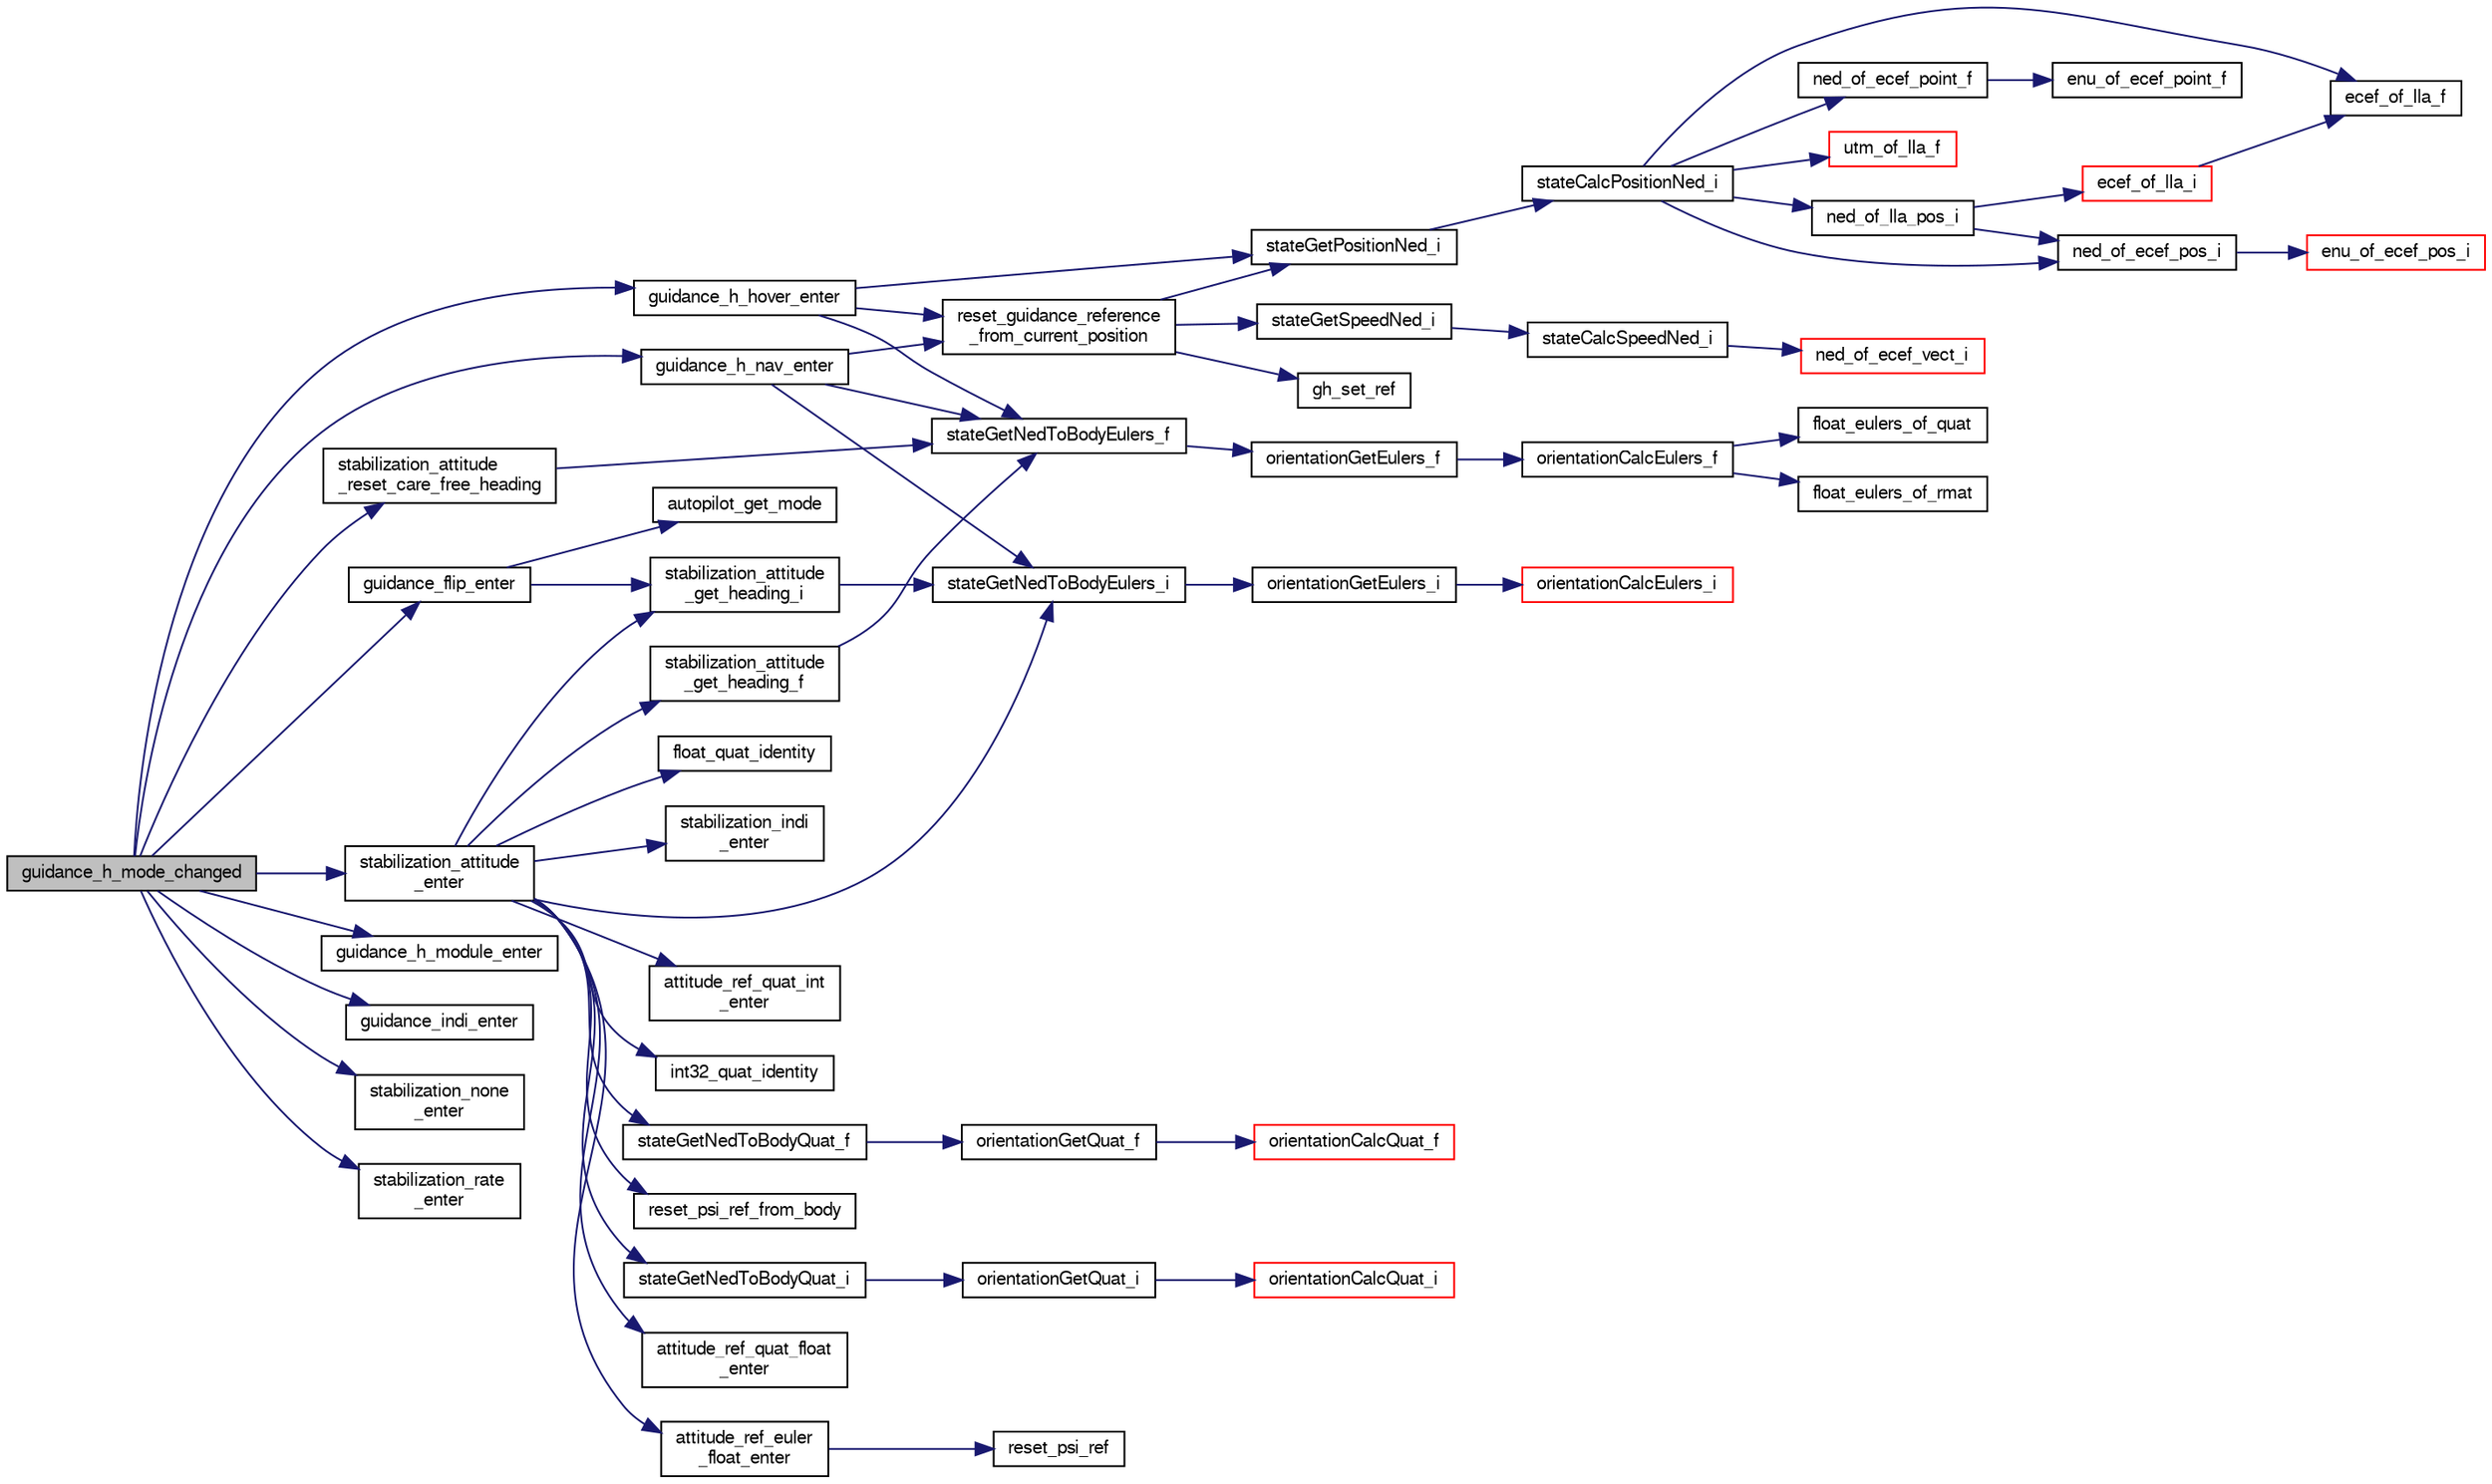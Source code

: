 digraph "guidance_h_mode_changed"
{
  edge [fontname="FreeSans",fontsize="10",labelfontname="FreeSans",labelfontsize="10"];
  node [fontname="FreeSans",fontsize="10",shape=record];
  rankdir="LR";
  Node1 [label="guidance_h_mode_changed",height=0.2,width=0.4,color="black", fillcolor="grey75", style="filled", fontcolor="black"];
  Node1 -> Node2 [color="midnightblue",fontsize="10",style="solid",fontname="FreeSans"];
  Node2 [label="guidance_flip_enter",height=0.2,width=0.4,color="black", fillcolor="white", style="filled",URL="$guidance__flip_8c.html#a896a483b1034357b2911e72d625ff8fd"];
  Node2 -> Node3 [color="midnightblue",fontsize="10",style="solid",fontname="FreeSans"];
  Node3 [label="stabilization_attitude\l_get_heading_i",height=0.2,width=0.4,color="black", fillcolor="white", style="filled",URL="$stabilization__attitude__rc__setpoint_8c.html#a1270210b635f040b5bdd7d974f29c71f"];
  Node3 -> Node4 [color="midnightblue",fontsize="10",style="solid",fontname="FreeSans"];
  Node4 [label="stateGetNedToBodyEulers_i",height=0.2,width=0.4,color="black", fillcolor="white", style="filled",URL="$group__state__attitude.html#ga5ae8778366c1fad669189cb2def40792",tooltip="Get vehicle body attitude euler angles (int). "];
  Node4 -> Node5 [color="midnightblue",fontsize="10",style="solid",fontname="FreeSans"];
  Node5 [label="orientationGetEulers_i",height=0.2,width=0.4,color="black", fillcolor="white", style="filled",URL="$group__math__orientation__representation.html#gae05f220bbbdaafcbe11bc2d1fb622f39",tooltip="Get vehicle body attitude euler angles (int). "];
  Node5 -> Node6 [color="midnightblue",fontsize="10",style="solid",fontname="FreeSans"];
  Node6 [label="orientationCalcEulers_i",height=0.2,width=0.4,color="red", fillcolor="white", style="filled",URL="$group__math__orientation__representation.html#gaa07c68d2ea52188413c8c90ce48b73c8"];
  Node2 -> Node7 [color="midnightblue",fontsize="10",style="solid",fontname="FreeSans"];
  Node7 [label="autopilot_get_mode",height=0.2,width=0.4,color="black", fillcolor="white", style="filled",URL="$autopilot_8c.html#a23af2ac2d4bcb9b71c869a409de61cc4",tooltip="get autopilot mode "];
  Node1 -> Node8 [color="midnightblue",fontsize="10",style="solid",fontname="FreeSans"];
  Node8 [label="guidance_h_hover_enter",height=0.2,width=0.4,color="black", fillcolor="white", style="filled",URL="$rotorcraft_2guidance_2guidance__h_8c.html#a32c1c61b5aa933b712fd75a1a9bdc162"];
  Node8 -> Node9 [color="midnightblue",fontsize="10",style="solid",fontname="FreeSans"];
  Node9 [label="reset_guidance_reference\l_from_current_position",height=0.2,width=0.4,color="black", fillcolor="white", style="filled",URL="$rotorcraft_2guidance_2guidance__h_8c.html#ad9bd6447dd5cea00192adfbbf5a30cd5"];
  Node9 -> Node10 [color="midnightblue",fontsize="10",style="solid",fontname="FreeSans"];
  Node10 [label="gh_set_ref",height=0.2,width=0.4,color="black", fillcolor="white", style="filled",URL="$guidance__h__ref_8c.html#a6aa584c95b0d6b7f797ae073069a78f0"];
  Node9 -> Node11 [color="midnightblue",fontsize="10",style="solid",fontname="FreeSans"];
  Node11 [label="stateGetPositionNed_i",height=0.2,width=0.4,color="black", fillcolor="white", style="filled",URL="$group__state__position.html#gaf9a3b3ed4f6a011ae65d49d78bf4aa25",tooltip="Get position in local NED coordinates (int). "];
  Node11 -> Node12 [color="midnightblue",fontsize="10",style="solid",fontname="FreeSans"];
  Node12 [label="stateCalcPositionNed_i",height=0.2,width=0.4,color="black", fillcolor="white", style="filled",URL="$group__state__position.html#gac60dff329c00697fc9fcc459406293c9"];
  Node12 -> Node13 [color="midnightblue",fontsize="10",style="solid",fontname="FreeSans"];
  Node13 [label="ned_of_ecef_pos_i",height=0.2,width=0.4,color="black", fillcolor="white", style="filled",URL="$group__math__geodetic__int.html#ga55c109fccf11d3699553122869dfd38b",tooltip="Convert a ECEF position to local NED. "];
  Node13 -> Node14 [color="midnightblue",fontsize="10",style="solid",fontname="FreeSans"];
  Node14 [label="enu_of_ecef_pos_i",height=0.2,width=0.4,color="red", fillcolor="white", style="filled",URL="$group__math__geodetic__int.html#ga710a45725431766f0a003ba93cb58a11",tooltip="Convert a ECEF position to local ENU. "];
  Node12 -> Node15 [color="midnightblue",fontsize="10",style="solid",fontname="FreeSans"];
  Node15 [label="ned_of_ecef_point_f",height=0.2,width=0.4,color="black", fillcolor="white", style="filled",URL="$pprz__geodetic__float_8c.html#a3045a5a383aa4ebf5b8a9763773b9b6d"];
  Node15 -> Node16 [color="midnightblue",fontsize="10",style="solid",fontname="FreeSans"];
  Node16 [label="enu_of_ecef_point_f",height=0.2,width=0.4,color="black", fillcolor="white", style="filled",URL="$pprz__geodetic__float_8c.html#a2a82ebdce90a3e41d54f72c5e787fcd0"];
  Node12 -> Node17 [color="midnightblue",fontsize="10",style="solid",fontname="FreeSans"];
  Node17 [label="ecef_of_lla_f",height=0.2,width=0.4,color="black", fillcolor="white", style="filled",URL="$pprz__geodetic__float_8c.html#a65bc5ba8b61d014ca659035759cc001c"];
  Node12 -> Node18 [color="midnightblue",fontsize="10",style="solid",fontname="FreeSans"];
  Node18 [label="ned_of_lla_pos_i",height=0.2,width=0.4,color="black", fillcolor="white", style="filled",URL="$group__math__geodetic__int.html#ga196c47e1d20669076a358d0f4317e093",tooltip="Convert a point from LLA to local NED. "];
  Node18 -> Node19 [color="midnightblue",fontsize="10",style="solid",fontname="FreeSans"];
  Node19 [label="ecef_of_lla_i",height=0.2,width=0.4,color="red", fillcolor="white", style="filled",URL="$group__math__geodetic__int.html#ga386f7bf340618bf1454ca2a3b5086100",tooltip="Convert a LLA to ECEF. "];
  Node19 -> Node17 [color="midnightblue",fontsize="10",style="solid",fontname="FreeSans"];
  Node18 -> Node13 [color="midnightblue",fontsize="10",style="solid",fontname="FreeSans"];
  Node12 -> Node20 [color="midnightblue",fontsize="10",style="solid",fontname="FreeSans"];
  Node20 [label="utm_of_lla_f",height=0.2,width=0.4,color="red", fillcolor="white", style="filled",URL="$pprz__geodetic__float_8c.html#af99d4775df518f30b741b49c26eceedd"];
  Node9 -> Node21 [color="midnightblue",fontsize="10",style="solid",fontname="FreeSans"];
  Node21 [label="stateGetSpeedNed_i",height=0.2,width=0.4,color="black", fillcolor="white", style="filled",URL="$group__state__velocity.html#gaed641b0c36e2ad2407a97be88ec2506c",tooltip="Get ground speed in local NED coordinates (int). "];
  Node21 -> Node22 [color="midnightblue",fontsize="10",style="solid",fontname="FreeSans"];
  Node22 [label="stateCalcSpeedNed_i",height=0.2,width=0.4,color="black", fillcolor="white", style="filled",URL="$group__state__velocity.html#gaefc74e9c1a2033ec07959a2fde629bd5"];
  Node22 -> Node23 [color="midnightblue",fontsize="10",style="solid",fontname="FreeSans"];
  Node23 [label="ned_of_ecef_vect_i",height=0.2,width=0.4,color="red", fillcolor="white", style="filled",URL="$group__math__geodetic__int.html#gab4eda479f4c01e96082d8a352f16cfea",tooltip="Rotate a vector from ECEF to NED. "];
  Node8 -> Node24 [color="midnightblue",fontsize="10",style="solid",fontname="FreeSans"];
  Node24 [label="stateGetNedToBodyEulers_f",height=0.2,width=0.4,color="black", fillcolor="white", style="filled",URL="$group__state__attitude.html#ga9a5e6bac6e7d78e1b33430e73344615b",tooltip="Get vehicle body attitude euler angles (float). "];
  Node24 -> Node25 [color="midnightblue",fontsize="10",style="solid",fontname="FreeSans"];
  Node25 [label="orientationGetEulers_f",height=0.2,width=0.4,color="black", fillcolor="white", style="filled",URL="$group__math__orientation__representation.html#gaaae3838d0b45682d48257d5dbfff3030",tooltip="Get vehicle body attitude euler angles (float). "];
  Node25 -> Node26 [color="midnightblue",fontsize="10",style="solid",fontname="FreeSans"];
  Node26 [label="orientationCalcEulers_f",height=0.2,width=0.4,color="black", fillcolor="white", style="filled",URL="$group__math__orientation__representation.html#ga8b8bf1c74adb971f399f0dd4f84d9388"];
  Node26 -> Node27 [color="midnightblue",fontsize="10",style="solid",fontname="FreeSans"];
  Node27 [label="float_eulers_of_rmat",height=0.2,width=0.4,color="black", fillcolor="white", style="filled",URL="$group__math__algebra__float.html#gac568e7074d2732d1237f80898c1dfb76"];
  Node26 -> Node28 [color="midnightblue",fontsize="10",style="solid",fontname="FreeSans"];
  Node28 [label="float_eulers_of_quat",height=0.2,width=0.4,color="black", fillcolor="white", style="filled",URL="$group__math__algebra__float.html#gacd48accfe6eaac320b0d651d894e1db8",tooltip="euler rotation &#39;ZYX&#39; "];
  Node8 -> Node11 [color="midnightblue",fontsize="10",style="solid",fontname="FreeSans"];
  Node1 -> Node29 [color="midnightblue",fontsize="10",style="solid",fontname="FreeSans"];
  Node29 [label="guidance_h_module_enter",height=0.2,width=0.4,color="black", fillcolor="white", style="filled",URL="$ctrl__module__innerloop__demo_8c.html#af0a3b4e238d064326406719e8244e92d"];
  Node1 -> Node30 [color="midnightblue",fontsize="10",style="solid",fontname="FreeSans"];
  Node30 [label="guidance_h_nav_enter",height=0.2,width=0.4,color="black", fillcolor="white", style="filled",URL="$rotorcraft_2guidance_2guidance__h_8c.html#aaecb10d1d18788c0de654dd479441b20"];
  Node30 -> Node9 [color="midnightblue",fontsize="10",style="solid",fontname="FreeSans"];
  Node30 -> Node24 [color="midnightblue",fontsize="10",style="solid",fontname="FreeSans"];
  Node30 -> Node4 [color="midnightblue",fontsize="10",style="solid",fontname="FreeSans"];
  Node1 -> Node31 [color="midnightblue",fontsize="10",style="solid",fontname="FreeSans"];
  Node31 [label="guidance_indi_enter",height=0.2,width=0.4,color="black", fillcolor="white", style="filled",URL="$guidance__indi_8c.html#a638dd6a545987ce3e0a8c8cef1e3481c",tooltip="Call upon entering indi guidance. "];
  Node1 -> Node32 [color="midnightblue",fontsize="10",style="solid",fontname="FreeSans"];
  Node32 [label="stabilization_attitude\l_enter",height=0.2,width=0.4,color="black", fillcolor="white", style="filled",URL="$rotorcraft_2stabilization_2stabilization__attitude_8h.html#a23f862ca823e6fd23fc9c111178be077"];
  Node32 -> Node33 [color="midnightblue",fontsize="10",style="solid",fontname="FreeSans"];
  Node33 [label="stabilization_attitude\l_get_heading_f",height=0.2,width=0.4,color="black", fillcolor="white", style="filled",URL="$stabilization__attitude__rc__setpoint_8c.html#aef31d05722347c8213ef503f5c6f1113"];
  Node33 -> Node24 [color="midnightblue",fontsize="10",style="solid",fontname="FreeSans"];
  Node32 -> Node34 [color="midnightblue",fontsize="10",style="solid",fontname="FreeSans"];
  Node34 [label="attitude_ref_euler\l_float_enter",height=0.2,width=0.4,color="black", fillcolor="white", style="filled",URL="$stabilization__attitude__ref__euler__float_8c.html#a7fcefe5e6328d89221e00a1c285d018a"];
  Node34 -> Node35 [color="midnightblue",fontsize="10",style="solid",fontname="FreeSans"];
  Node35 [label="reset_psi_ref",height=0.2,width=0.4,color="black", fillcolor="white", style="filled",URL="$stabilization__attitude__ref__euler__float_8c.html#a6a5d0ab462481567bc0272c3b2604df9"];
  Node32 -> Node4 [color="midnightblue",fontsize="10",style="solid",fontname="FreeSans"];
  Node32 -> Node36 [color="midnightblue",fontsize="10",style="solid",fontname="FreeSans"];
  Node36 [label="reset_psi_ref_from_body",height=0.2,width=0.4,color="black", fillcolor="white", style="filled",URL="$stabilization__attitude__euler__int_8c.html#a60f842edfa8dd98a227f18def04a0b55"];
  Node32 -> Node3 [color="midnightblue",fontsize="10",style="solid",fontname="FreeSans"];
  Node32 -> Node37 [color="midnightblue",fontsize="10",style="solid",fontname="FreeSans"];
  Node37 [label="stateGetNedToBodyQuat_f",height=0.2,width=0.4,color="black", fillcolor="white", style="filled",URL="$group__state__attitude.html#gae03bd8f94b7150506835b77060b73311",tooltip="Get vehicle body attitude quaternion (float). "];
  Node37 -> Node38 [color="midnightblue",fontsize="10",style="solid",fontname="FreeSans"];
  Node38 [label="orientationGetQuat_f",height=0.2,width=0.4,color="black", fillcolor="white", style="filled",URL="$group__math__orientation__representation.html#ga4bc38966bac43e1f55b2f042d8f2e411",tooltip="Get vehicle body attitude quaternion (float). "];
  Node38 -> Node39 [color="midnightblue",fontsize="10",style="solid",fontname="FreeSans"];
  Node39 [label="orientationCalcQuat_f",height=0.2,width=0.4,color="red", fillcolor="white", style="filled",URL="$group__math__orientation__representation.html#ga33edf7d5bd278bed617fb5aa88559dc2"];
  Node32 -> Node40 [color="midnightblue",fontsize="10",style="solid",fontname="FreeSans"];
  Node40 [label="attitude_ref_quat_float\l_enter",height=0.2,width=0.4,color="black", fillcolor="white", style="filled",URL="$stabilization__attitude__ref__quat__float_8c.html#a7db3c49e65e9d2d4d273b1eaf4a7243b"];
  Node32 -> Node41 [color="midnightblue",fontsize="10",style="solid",fontname="FreeSans"];
  Node41 [label="float_quat_identity",height=0.2,width=0.4,color="black", fillcolor="white", style="filled",URL="$group__math__algebra__float.html#ga0f036208343a764a0c1616264dbe31ca",tooltip="initialises a quaternion to identity "];
  Node32 -> Node42 [color="midnightblue",fontsize="10",style="solid",fontname="FreeSans"];
  Node42 [label="stabilization_indi\l_enter",height=0.2,width=0.4,color="black", fillcolor="white", style="filled",URL="$stabilization__indi_8c.html#a121fd732c65156adade05ffb27fbaf52",tooltip="Function that resets important values upon engaging INDI. "];
  Node32 -> Node43 [color="midnightblue",fontsize="10",style="solid",fontname="FreeSans"];
  Node43 [label="stateGetNedToBodyQuat_i",height=0.2,width=0.4,color="black", fillcolor="white", style="filled",URL="$group__state__attitude.html#ga28e5de0a4822cabcfe8350e2343111ce",tooltip="Get vehicle body attitude quaternion (int). "];
  Node43 -> Node44 [color="midnightblue",fontsize="10",style="solid",fontname="FreeSans"];
  Node44 [label="orientationGetQuat_i",height=0.2,width=0.4,color="black", fillcolor="white", style="filled",URL="$group__math__orientation__representation.html#ga86b153b2106a638cef8e314125c47306",tooltip="Get vehicle body attitude quaternion (int). "];
  Node44 -> Node45 [color="midnightblue",fontsize="10",style="solid",fontname="FreeSans"];
  Node45 [label="orientationCalcQuat_i",height=0.2,width=0.4,color="red", fillcolor="white", style="filled",URL="$group__math__orientation__representation.html#gaa411e2093feec3fef9e18c4a52b74c38"];
  Node32 -> Node46 [color="midnightblue",fontsize="10",style="solid",fontname="FreeSans"];
  Node46 [label="attitude_ref_quat_int\l_enter",height=0.2,width=0.4,color="black", fillcolor="white", style="filled",URL="$stabilization__attitude__ref__quat__int_8c.html#a56fb443fa60679e83c39b986a94810dc"];
  Node32 -> Node47 [color="midnightblue",fontsize="10",style="solid",fontname="FreeSans"];
  Node47 [label="int32_quat_identity",height=0.2,width=0.4,color="black", fillcolor="white", style="filled",URL="$group__math__algebra__int.html#ga698f3fc474f66517868238f6f6b08fca",tooltip="initialises a quaternion to identity "];
  Node1 -> Node48 [color="midnightblue",fontsize="10",style="solid",fontname="FreeSans"];
  Node48 [label="stabilization_attitude\l_reset_care_free_heading",height=0.2,width=0.4,color="black", fillcolor="white", style="filled",URL="$stabilization__attitude__rc__setpoint_8c.html#abdf70201d8682a7d5b567fc6f3790063",tooltip="reset the heading for care-free mode to current heading "];
  Node48 -> Node24 [color="midnightblue",fontsize="10",style="solid",fontname="FreeSans"];
  Node1 -> Node49 [color="midnightblue",fontsize="10",style="solid",fontname="FreeSans"];
  Node49 [label="stabilization_none\l_enter",height=0.2,width=0.4,color="black", fillcolor="white", style="filled",URL="$stabilization__none_8c.html#a49478c0307e64c56d48cf0feaa0d8876"];
  Node1 -> Node50 [color="midnightblue",fontsize="10",style="solid",fontname="FreeSans"];
  Node50 [label="stabilization_rate\l_enter",height=0.2,width=0.4,color="black", fillcolor="white", style="filled",URL="$stabilization__rate_8c.html#a3c8ef06f1db709ae713371b0a2a5054d"];
}
